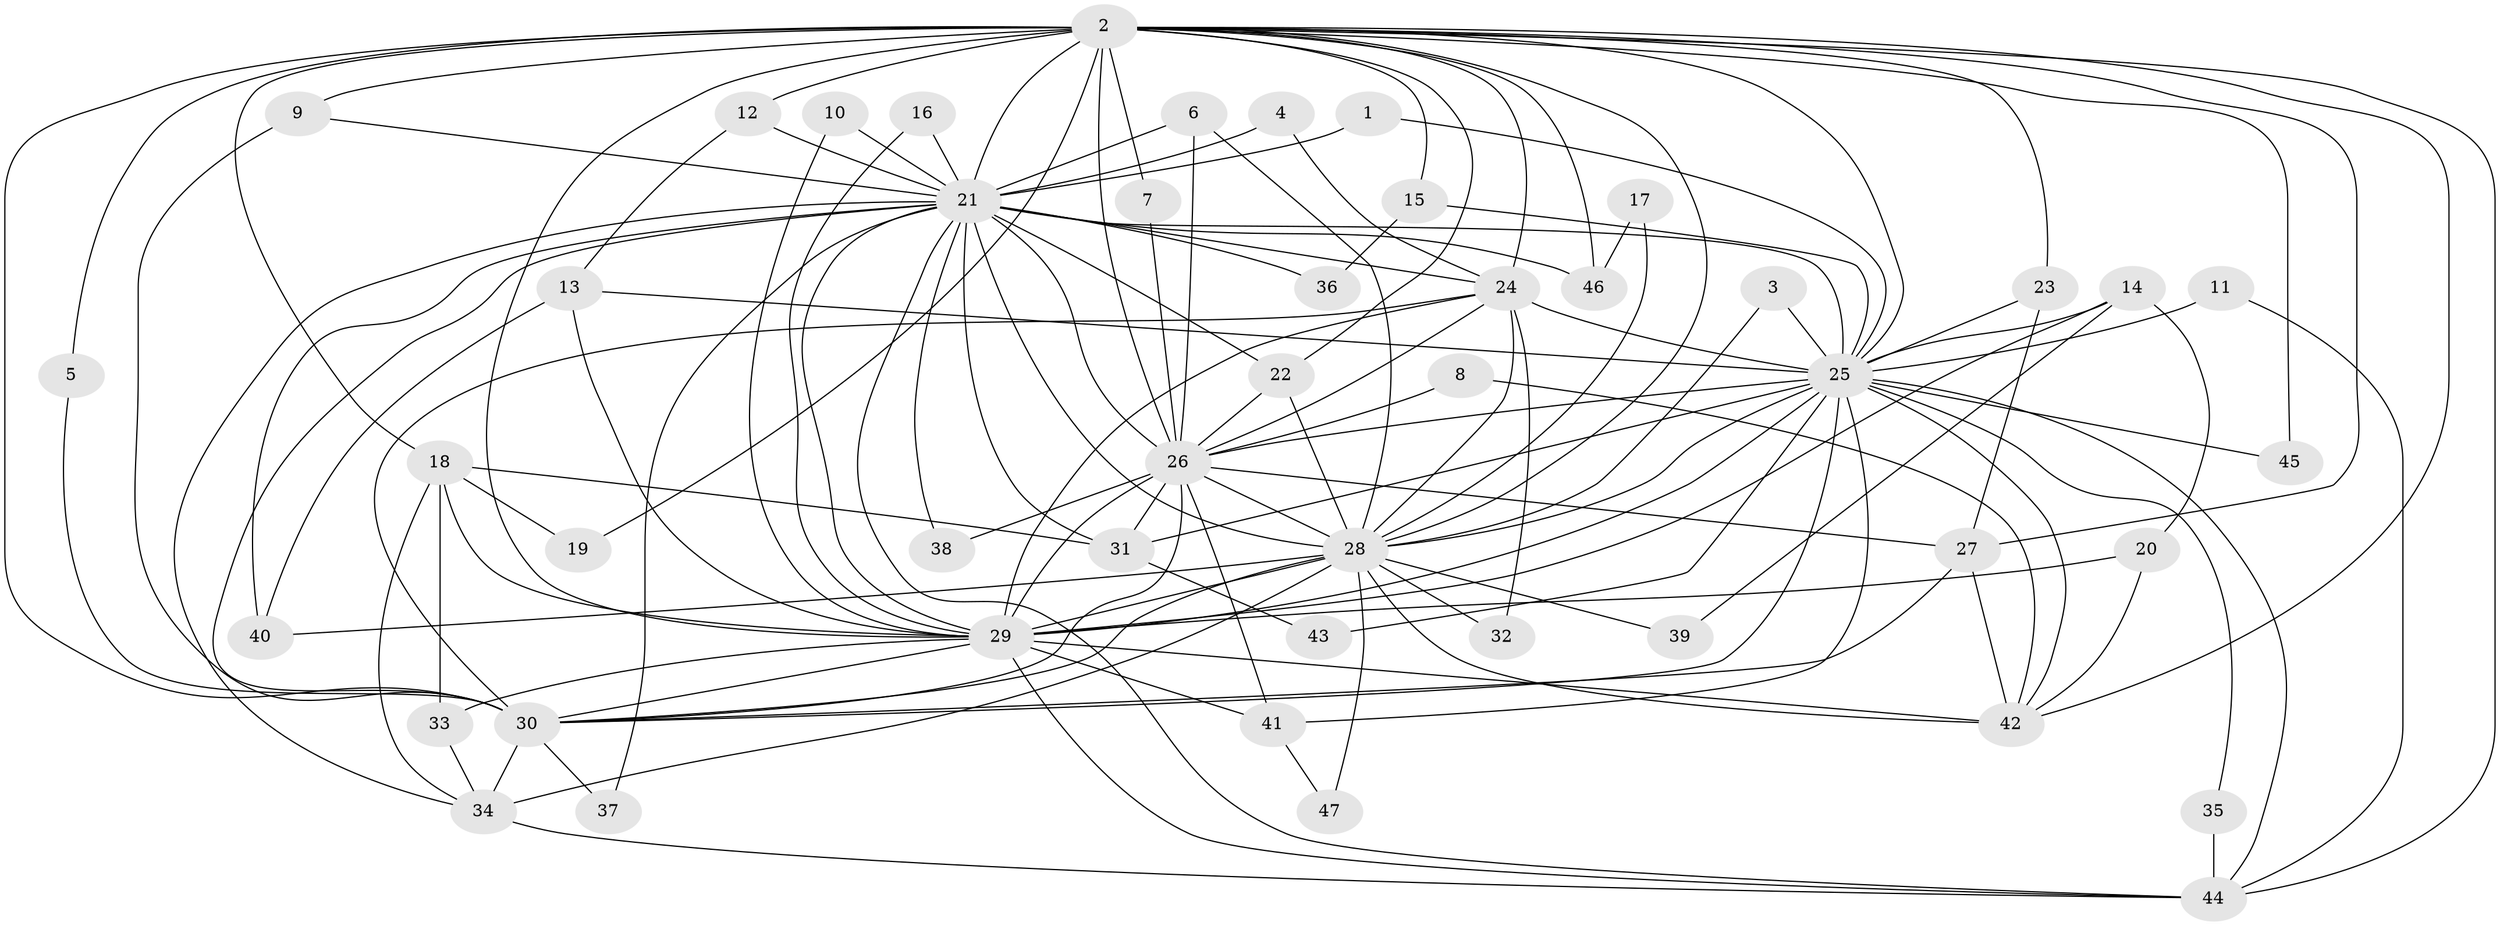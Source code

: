 // original degree distribution, {17: 0.010752688172043012, 21: 0.010752688172043012, 28: 0.010752688172043012, 16: 0.010752688172043012, 23: 0.010752688172043012, 14: 0.010752688172043012, 26: 0.010752688172043012, 22: 0.010752688172043012, 20: 0.010752688172043012, 13: 0.010752688172043012, 4: 0.08602150537634409, 6: 0.010752688172043012, 5: 0.053763440860215055, 2: 0.5161290322580645, 3: 0.22580645161290322}
// Generated by graph-tools (version 1.1) at 2025/25/03/09/25 03:25:50]
// undirected, 47 vertices, 127 edges
graph export_dot {
graph [start="1"]
  node [color=gray90,style=filled];
  1;
  2;
  3;
  4;
  5;
  6;
  7;
  8;
  9;
  10;
  11;
  12;
  13;
  14;
  15;
  16;
  17;
  18;
  19;
  20;
  21;
  22;
  23;
  24;
  25;
  26;
  27;
  28;
  29;
  30;
  31;
  32;
  33;
  34;
  35;
  36;
  37;
  38;
  39;
  40;
  41;
  42;
  43;
  44;
  45;
  46;
  47;
  1 -- 21 [weight=1.0];
  1 -- 25 [weight=1.0];
  2 -- 5 [weight=1.0];
  2 -- 7 [weight=1.0];
  2 -- 9 [weight=1.0];
  2 -- 12 [weight=1.0];
  2 -- 15 [weight=1.0];
  2 -- 18 [weight=1.0];
  2 -- 19 [weight=1.0];
  2 -- 21 [weight=4.0];
  2 -- 22 [weight=1.0];
  2 -- 23 [weight=1.0];
  2 -- 24 [weight=2.0];
  2 -- 25 [weight=3.0];
  2 -- 26 [weight=3.0];
  2 -- 27 [weight=2.0];
  2 -- 28 [weight=3.0];
  2 -- 29 [weight=3.0];
  2 -- 30 [weight=3.0];
  2 -- 42 [weight=1.0];
  2 -- 44 [weight=1.0];
  2 -- 45 [weight=1.0];
  2 -- 46 [weight=1.0];
  3 -- 25 [weight=1.0];
  3 -- 28 [weight=1.0];
  4 -- 21 [weight=1.0];
  4 -- 24 [weight=1.0];
  5 -- 30 [weight=1.0];
  6 -- 21 [weight=1.0];
  6 -- 26 [weight=1.0];
  6 -- 28 [weight=1.0];
  7 -- 26 [weight=1.0];
  8 -- 26 [weight=1.0];
  8 -- 42 [weight=1.0];
  9 -- 21 [weight=1.0];
  9 -- 30 [weight=1.0];
  10 -- 21 [weight=1.0];
  10 -- 29 [weight=1.0];
  11 -- 25 [weight=1.0];
  11 -- 44 [weight=1.0];
  12 -- 13 [weight=1.0];
  12 -- 21 [weight=1.0];
  13 -- 25 [weight=1.0];
  13 -- 29 [weight=1.0];
  13 -- 40 [weight=1.0];
  14 -- 20 [weight=1.0];
  14 -- 25 [weight=1.0];
  14 -- 29 [weight=1.0];
  14 -- 39 [weight=1.0];
  15 -- 25 [weight=2.0];
  15 -- 36 [weight=1.0];
  16 -- 21 [weight=1.0];
  16 -- 29 [weight=1.0];
  17 -- 28 [weight=1.0];
  17 -- 46 [weight=1.0];
  18 -- 19 [weight=1.0];
  18 -- 29 [weight=1.0];
  18 -- 31 [weight=1.0];
  18 -- 33 [weight=1.0];
  18 -- 34 [weight=1.0];
  20 -- 29 [weight=1.0];
  20 -- 42 [weight=1.0];
  21 -- 22 [weight=1.0];
  21 -- 24 [weight=3.0];
  21 -- 25 [weight=2.0];
  21 -- 26 [weight=2.0];
  21 -- 28 [weight=3.0];
  21 -- 29 [weight=2.0];
  21 -- 30 [weight=2.0];
  21 -- 31 [weight=1.0];
  21 -- 34 [weight=1.0];
  21 -- 36 [weight=1.0];
  21 -- 37 [weight=1.0];
  21 -- 38 [weight=1.0];
  21 -- 40 [weight=1.0];
  21 -- 44 [weight=1.0];
  21 -- 46 [weight=1.0];
  22 -- 26 [weight=1.0];
  22 -- 28 [weight=1.0];
  23 -- 25 [weight=1.0];
  23 -- 27 [weight=1.0];
  24 -- 25 [weight=1.0];
  24 -- 26 [weight=1.0];
  24 -- 28 [weight=1.0];
  24 -- 29 [weight=2.0];
  24 -- 30 [weight=2.0];
  24 -- 32 [weight=1.0];
  25 -- 26 [weight=1.0];
  25 -- 28 [weight=1.0];
  25 -- 29 [weight=1.0];
  25 -- 30 [weight=2.0];
  25 -- 31 [weight=1.0];
  25 -- 35 [weight=1.0];
  25 -- 41 [weight=1.0];
  25 -- 42 [weight=1.0];
  25 -- 43 [weight=2.0];
  25 -- 44 [weight=1.0];
  25 -- 45 [weight=1.0];
  26 -- 27 [weight=1.0];
  26 -- 28 [weight=2.0];
  26 -- 29 [weight=2.0];
  26 -- 30 [weight=1.0];
  26 -- 31 [weight=1.0];
  26 -- 38 [weight=1.0];
  26 -- 41 [weight=1.0];
  27 -- 30 [weight=1.0];
  27 -- 42 [weight=1.0];
  28 -- 29 [weight=1.0];
  28 -- 30 [weight=1.0];
  28 -- 32 [weight=1.0];
  28 -- 34 [weight=1.0];
  28 -- 39 [weight=1.0];
  28 -- 40 [weight=1.0];
  28 -- 42 [weight=1.0];
  28 -- 47 [weight=1.0];
  29 -- 30 [weight=1.0];
  29 -- 33 [weight=1.0];
  29 -- 41 [weight=2.0];
  29 -- 42 [weight=2.0];
  29 -- 44 [weight=1.0];
  30 -- 34 [weight=1.0];
  30 -- 37 [weight=1.0];
  31 -- 43 [weight=1.0];
  33 -- 34 [weight=1.0];
  34 -- 44 [weight=1.0];
  35 -- 44 [weight=1.0];
  41 -- 47 [weight=1.0];
}
